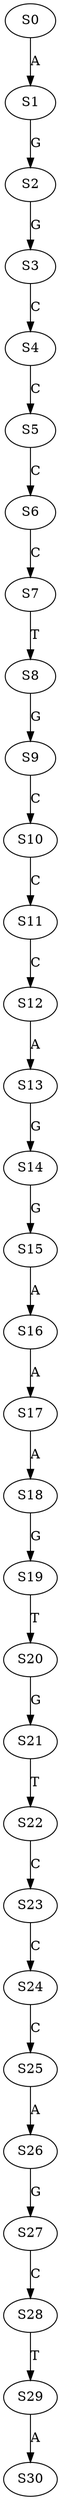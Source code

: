 strict digraph  {
	S0 -> S1 [ label = A ];
	S1 -> S2 [ label = G ];
	S2 -> S3 [ label = G ];
	S3 -> S4 [ label = C ];
	S4 -> S5 [ label = C ];
	S5 -> S6 [ label = C ];
	S6 -> S7 [ label = C ];
	S7 -> S8 [ label = T ];
	S8 -> S9 [ label = G ];
	S9 -> S10 [ label = C ];
	S10 -> S11 [ label = C ];
	S11 -> S12 [ label = C ];
	S12 -> S13 [ label = A ];
	S13 -> S14 [ label = G ];
	S14 -> S15 [ label = G ];
	S15 -> S16 [ label = A ];
	S16 -> S17 [ label = A ];
	S17 -> S18 [ label = A ];
	S18 -> S19 [ label = G ];
	S19 -> S20 [ label = T ];
	S20 -> S21 [ label = G ];
	S21 -> S22 [ label = T ];
	S22 -> S23 [ label = C ];
	S23 -> S24 [ label = C ];
	S24 -> S25 [ label = C ];
	S25 -> S26 [ label = A ];
	S26 -> S27 [ label = G ];
	S27 -> S28 [ label = C ];
	S28 -> S29 [ label = T ];
	S29 -> S30 [ label = A ];
}
